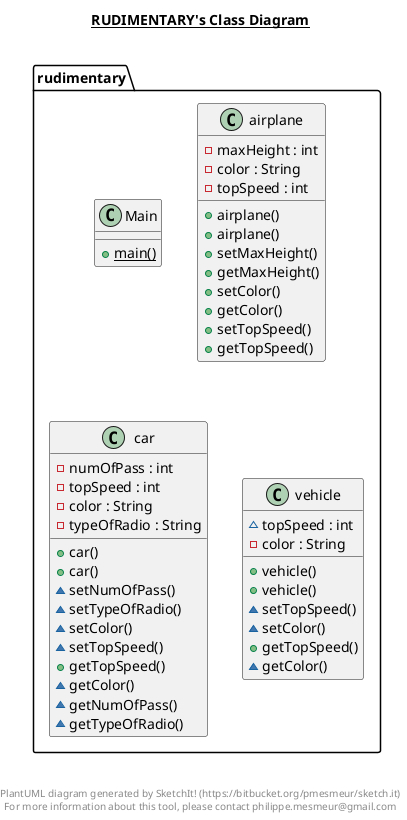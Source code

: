 @startuml

title __RUDIMENTARY's Class Diagram__\n

  package rudimentary {
    class Main {
        {static} + main()
    }
  }
  

  package rudimentary {
    class airplane {
        - maxHeight : int
        - color : String
        - topSpeed : int
        + airplane()
        + airplane()
        + setMaxHeight()
        + getMaxHeight()
        + setColor()
        + getColor()
        + setTopSpeed()
        + getTopSpeed()
    }
  }
  

  package rudimentary {
    class car {
        - numOfPass : int
        - topSpeed : int
        - color : String
        - typeOfRadio : String
        + car()
        + car()
        ~ setNumOfPass()
        ~ setTypeOfRadio()
        ~ setColor()
        ~ setTopSpeed()
        + getTopSpeed()
        ~ getColor()
        ~ getNumOfPass()
        ~ getTypeOfRadio()
    }
  }
  

  package rudimentary {
    class vehicle {
        ~ topSpeed : int
        - color : String
        + vehicle()
        + vehicle()
        ~ setTopSpeed()
        ~ setColor()
        + getTopSpeed()
        ~ getColor()
    }
  }
  



right footer


PlantUML diagram generated by SketchIt! (https://bitbucket.org/pmesmeur/sketch.it)
For more information about this tool, please contact philippe.mesmeur@gmail.com
endfooter

@enduml

